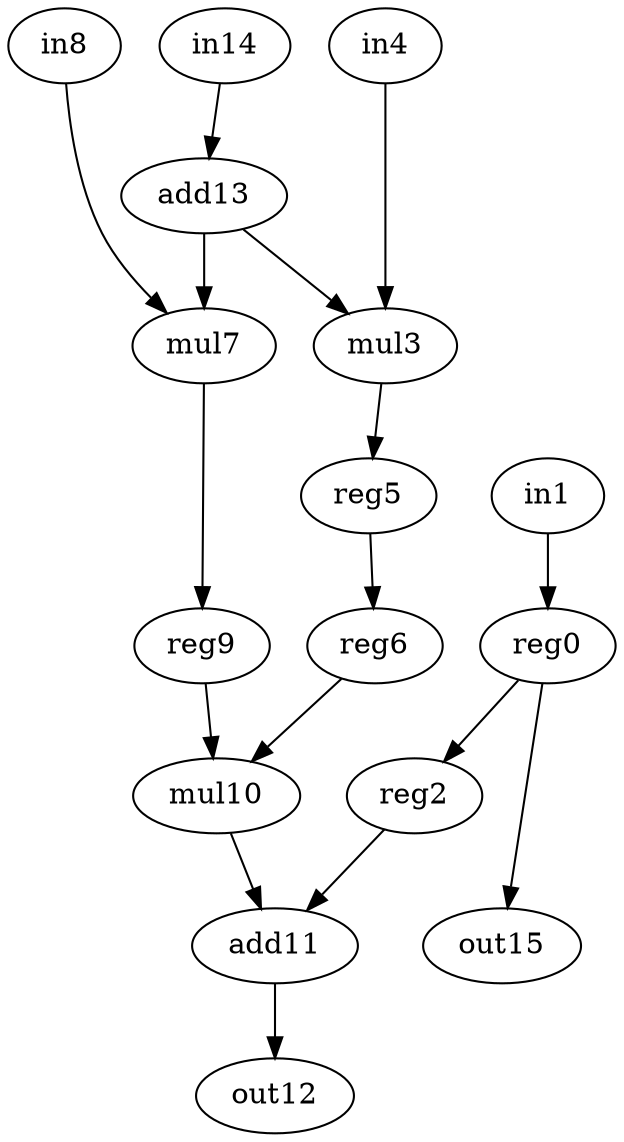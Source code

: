 digraph g {
0 [label = reg0;op = reg;]
1 [label = in1;op = in;]
2 [label = mul10;op = mul;]
3 [label = add11;op = add;]
4 [label = out12;op = out;]
5 [label = add13;op = addi;value = 2;]
6 [label = in14;op = in;]
7 [label = out15;op = out;]
8 [label = reg2;op = reg;]
9 [label = mul3;op = mul;]
10 [label = in4;op = in;]
11 [label = reg5;op = reg;]
12 [label = reg6;op = reg;]
13 [label = mul7;op = mul;]
14 [label = in8;op = in;]
15 [label = reg9;op = reg;]
0 -> 8 [port=0; weight=0;]
0 -> 7 [port=0; weight=0;]
1 -> 0 [port=0; weight=1;]
2 -> 3 [port=0; weight=0;]
3 -> 4 [port=0; weight=0;]
5 -> 9 [port=0; weight=0;]
5 -> 13 [port=0; weight=1;]
6 -> 5 [port=0; weight=0;]
8 -> 3 [port=1; weight=0;]
9 -> 11 [port=0; weight=0;]
10 -> 9 [port=1; weight=0;]
11 -> 12 [port=0; weight=0;]
12 -> 2 [port=0; weight=0;]
13 -> 15 [port=0; weight=0;]
14 -> 13 [port=1; weight=0;]
15 -> 2 [port=1; weight=0;]
}
